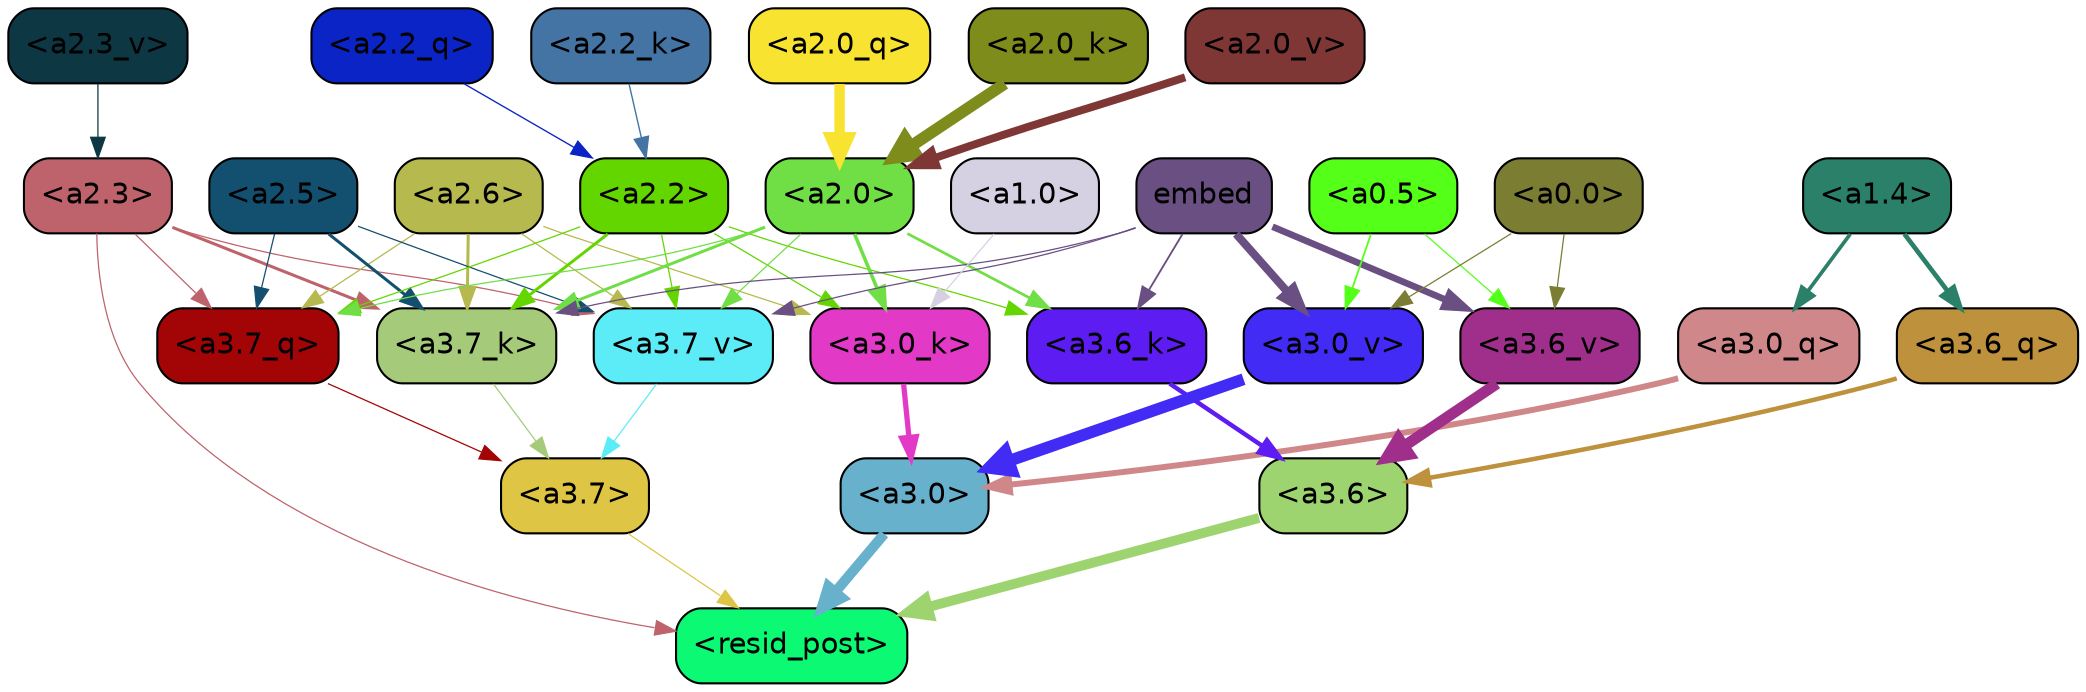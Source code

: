 strict digraph "" {
	graph [bgcolor=transparent,
		layout=dot,
		overlap=false,
		splines=true
	];
	"<a3.7>"	[color=black,
		fillcolor="#dec543",
		fontname=Helvetica,
		shape=box,
		style="filled, rounded"];
	"<resid_post>"	[color=black,
		fillcolor="#0cf973",
		fontname=Helvetica,
		shape=box,
		style="filled, rounded"];
	"<a3.7>" -> "<resid_post>"	[color="#dec543",
		penwidth=0.6];
	"<a3.6>"	[color=black,
		fillcolor="#9ed46f",
		fontname=Helvetica,
		shape=box,
		style="filled, rounded"];
	"<a3.6>" -> "<resid_post>"	[color="#9ed46f",
		penwidth=4.746312499046326];
	"<a3.0>"	[color=black,
		fillcolor="#68b1cd",
		fontname=Helvetica,
		shape=box,
		style="filled, rounded"];
	"<a3.0>" -> "<resid_post>"	[color="#68b1cd",
		penwidth=4.896343111991882];
	"<a2.3>"	[color=black,
		fillcolor="#be636c",
		fontname=Helvetica,
		shape=box,
		style="filled, rounded"];
	"<a2.3>" -> "<resid_post>"	[color="#be636c",
		penwidth=0.6];
	"<a3.7_q>"	[color=black,
		fillcolor="#a30406",
		fontname=Helvetica,
		shape=box,
		style="filled, rounded"];
	"<a2.3>" -> "<a3.7_q>"	[color="#be636c",
		penwidth=0.6];
	"<a3.7_k>"	[color=black,
		fillcolor="#a5cb7a",
		fontname=Helvetica,
		shape=box,
		style="filled, rounded"];
	"<a2.3>" -> "<a3.7_k>"	[color="#be636c",
		penwidth=1.467104621231556];
	"<a3.7_v>"	[color=black,
		fillcolor="#5cecf7",
		fontname=Helvetica,
		shape=box,
		style="filled, rounded"];
	"<a2.3>" -> "<a3.7_v>"	[color="#be636c",
		penwidth=0.6];
	"<a3.7_q>" -> "<a3.7>"	[color="#a30406",
		penwidth=0.6];
	"<a3.6_q>"	[color=black,
		fillcolor="#be913d",
		fontname=Helvetica,
		shape=box,
		style="filled, rounded"];
	"<a3.6_q>" -> "<a3.6>"	[color="#be913d",
		penwidth=2.160832464694977];
	"<a3.0_q>"	[color=black,
		fillcolor="#d08789",
		fontname=Helvetica,
		shape=box,
		style="filled, rounded"];
	"<a3.0_q>" -> "<a3.0>"	[color="#d08789",
		penwidth=2.870753765106201];
	"<a3.7_k>" -> "<a3.7>"	[color="#a5cb7a",
		penwidth=0.6];
	"<a3.6_k>"	[color=black,
		fillcolor="#5d1cf2",
		fontname=Helvetica,
		shape=box,
		style="filled, rounded"];
	"<a3.6_k>" -> "<a3.6>"	[color="#5d1cf2",
		penwidth=2.13908451795578];
	"<a3.0_k>"	[color=black,
		fillcolor="#e239c7",
		fontname=Helvetica,
		shape=box,
		style="filled, rounded"];
	"<a3.0_k>" -> "<a3.0>"	[color="#e239c7",
		penwidth=2.520303964614868];
	"<a3.7_v>" -> "<a3.7>"	[color="#5cecf7",
		penwidth=0.6];
	"<a3.6_v>"	[color=black,
		fillcolor="#a02f8b",
		fontname=Helvetica,
		shape=box,
		style="filled, rounded"];
	"<a3.6_v>" -> "<a3.6>"	[color="#a02f8b",
		penwidth=5.297133803367615];
	"<a3.0_v>"	[color=black,
		fillcolor="#412bf5",
		fontname=Helvetica,
		shape=box,
		style="filled, rounded"];
	"<a3.0_v>" -> "<a3.0>"	[color="#412bf5",
		penwidth=5.680712580680847];
	"<a2.6>"	[color=black,
		fillcolor="#b6b94e",
		fontname=Helvetica,
		shape=box,
		style="filled, rounded"];
	"<a2.6>" -> "<a3.7_q>"	[color="#b6b94e",
		penwidth=0.6];
	"<a2.6>" -> "<a3.7_k>"	[color="#b6b94e",
		penwidth=1.4453159049153328];
	"<a2.6>" -> "<a3.0_k>"	[color="#b6b94e",
		penwidth=0.6];
	"<a2.6>" -> "<a3.7_v>"	[color="#b6b94e",
		penwidth=0.6];
	"<a2.5>"	[color=black,
		fillcolor="#134f6e",
		fontname=Helvetica,
		shape=box,
		style="filled, rounded"];
	"<a2.5>" -> "<a3.7_q>"	[color="#134f6e",
		penwidth=0.6];
	"<a2.5>" -> "<a3.7_k>"	[color="#134f6e",
		penwidth=1.4526091292500496];
	"<a2.5>" -> "<a3.7_v>"	[color="#134f6e",
		penwidth=0.6];
	"<a2.2>"	[color=black,
		fillcolor="#63d600",
		fontname=Helvetica,
		shape=box,
		style="filled, rounded"];
	"<a2.2>" -> "<a3.7_q>"	[color="#63d600",
		penwidth=0.6];
	"<a2.2>" -> "<a3.7_k>"	[color="#63d600",
		penwidth=1.4310357049107552];
	"<a2.2>" -> "<a3.6_k>"	[color="#63d600",
		penwidth=0.6];
	"<a2.2>" -> "<a3.0_k>"	[color="#63d600",
		penwidth=0.6];
	"<a2.2>" -> "<a3.7_v>"	[color="#63d600",
		penwidth=0.6];
	"<a2.0>"	[color=black,
		fillcolor="#70de45",
		fontname=Helvetica,
		shape=box,
		style="filled, rounded"];
	"<a2.0>" -> "<a3.7_q>"	[color="#70de45",
		penwidth=0.6];
	"<a2.0>" -> "<a3.7_k>"	[color="#70de45",
		penwidth=1.4314699843525887];
	"<a2.0>" -> "<a3.6_k>"	[color="#70de45",
		penwidth=1.2950235605239868];
	"<a2.0>" -> "<a3.0_k>"	[color="#70de45",
		penwidth=1.712992787361145];
	"<a2.0>" -> "<a3.7_v>"	[color="#70de45",
		penwidth=0.6];
	"<a1.4>"	[color=black,
		fillcolor="#2a8069",
		fontname=Helvetica,
		shape=box,
		style="filled, rounded"];
	"<a1.4>" -> "<a3.6_q>"	[color="#2a8069",
		penwidth=2.242796540260315];
	"<a1.4>" -> "<a3.0_q>"	[color="#2a8069",
		penwidth=1.7808996737003326];
	embed	[color=black,
		fillcolor="#6a5082",
		fontname=Helvetica,
		shape=box,
		style="filled, rounded"];
	embed -> "<a3.7_k>"	[color="#6a5082",
		penwidth=0.6];
	embed -> "<a3.6_k>"	[color="#6a5082",
		penwidth=0.891706109046936];
	embed -> "<a3.7_v>"	[color="#6a5082",
		penwidth=0.6];
	embed -> "<a3.6_v>"	[color="#6a5082",
		penwidth=3.1766927242279053];
	embed -> "<a3.0_v>"	[color="#6a5082",
		penwidth=3.9005755856633186];
	"<a1.0>"	[color=black,
		fillcolor="#d6d1e2",
		fontname=Helvetica,
		shape=box,
		style="filled, rounded"];
	"<a1.0>" -> "<a3.0_k>"	[color="#d6d1e2",
		penwidth=0.6];
	"<a0.5>"	[color=black,
		fillcolor="#54ff18",
		fontname=Helvetica,
		shape=box,
		style="filled, rounded"];
	"<a0.5>" -> "<a3.6_v>"	[color="#54ff18",
		penwidth=0.6];
	"<a0.5>" -> "<a3.0_v>"	[color="#54ff18",
		penwidth=0.8493617177009583];
	"<a0.0>"	[color=black,
		fillcolor="#7b7d33",
		fontname=Helvetica,
		shape=box,
		style="filled, rounded"];
	"<a0.0>" -> "<a3.6_v>"	[color="#7b7d33",
		penwidth=0.6];
	"<a0.0>" -> "<a3.0_v>"	[color="#7b7d33",
		penwidth=0.6];
	"<a2.2_q>"	[color=black,
		fillcolor="#0b24c6",
		fontname=Helvetica,
		shape=box,
		style="filled, rounded"];
	"<a2.2_q>" -> "<a2.2>"	[color="#0b24c6",
		penwidth=0.6449352353811264];
	"<a2.0_q>"	[color=black,
		fillcolor="#f9e331",
		fontname=Helvetica,
		shape=box,
		style="filled, rounded"];
	"<a2.0_q>" -> "<a2.0>"	[color="#f9e331",
		penwidth=5.017253503203392];
	"<a2.2_k>"	[color=black,
		fillcolor="#4474a3",
		fontname=Helvetica,
		shape=box,
		style="filled, rounded"];
	"<a2.2_k>" -> "<a2.2>"	[color="#4474a3",
		penwidth=0.6690489649772644];
	"<a2.0_k>"	[color=black,
		fillcolor="#7e8c1c",
		fontname=Helvetica,
		shape=box,
		style="filled, rounded"];
	"<a2.0_k>" -> "<a2.0>"	[color="#7e8c1c",
		penwidth=5.656688302755356];
	"<a2.3_v>"	[color=black,
		fillcolor="#0d3743",
		fontname=Helvetica,
		shape=box,
		style="filled, rounded"];
	"<a2.3_v>" -> "<a2.3>"	[color="#0d3743",
		penwidth=0.6];
	"<a2.0_v>"	[color=black,
		fillcolor="#7f3736",
		fontname=Helvetica,
		shape=box,
		style="filled, rounded"];
	"<a2.0_v>" -> "<a2.0>"	[color="#7f3736",
		penwidth=3.8170836865901947];
}
